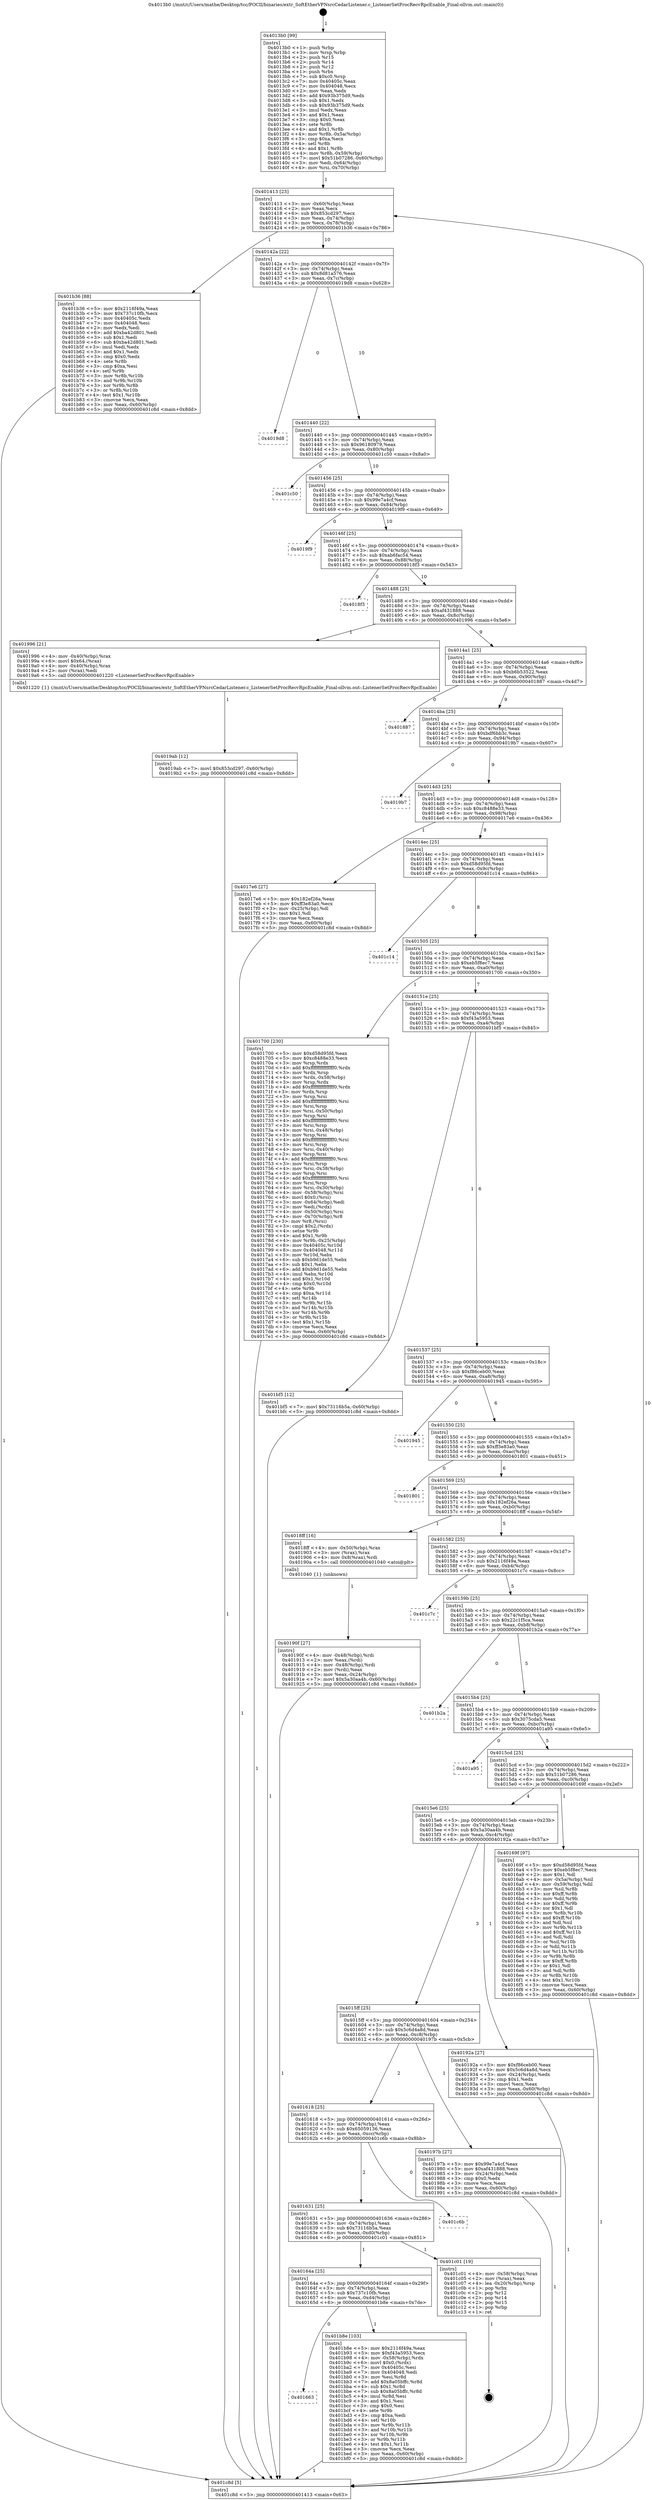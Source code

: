 digraph "0x4013b0" {
  label = "0x4013b0 (/mnt/c/Users/mathe/Desktop/tcc/POCII/binaries/extr_SoftEtherVPNsrcCedarListener.c_ListenerSetProcRecvRpcEnable_Final-ollvm.out::main(0))"
  labelloc = "t"
  node[shape=record]

  Entry [label="",width=0.3,height=0.3,shape=circle,fillcolor=black,style=filled]
  "0x401413" [label="{
     0x401413 [23]\l
     | [instrs]\l
     &nbsp;&nbsp;0x401413 \<+3\>: mov -0x60(%rbp),%eax\l
     &nbsp;&nbsp;0x401416 \<+2\>: mov %eax,%ecx\l
     &nbsp;&nbsp;0x401418 \<+6\>: sub $0x853cd297,%ecx\l
     &nbsp;&nbsp;0x40141e \<+3\>: mov %eax,-0x74(%rbp)\l
     &nbsp;&nbsp;0x401421 \<+3\>: mov %ecx,-0x78(%rbp)\l
     &nbsp;&nbsp;0x401424 \<+6\>: je 0000000000401b36 \<main+0x786\>\l
  }"]
  "0x401b36" [label="{
     0x401b36 [88]\l
     | [instrs]\l
     &nbsp;&nbsp;0x401b36 \<+5\>: mov $0x2116f49a,%eax\l
     &nbsp;&nbsp;0x401b3b \<+5\>: mov $0x737c10fb,%ecx\l
     &nbsp;&nbsp;0x401b40 \<+7\>: mov 0x40405c,%edx\l
     &nbsp;&nbsp;0x401b47 \<+7\>: mov 0x404048,%esi\l
     &nbsp;&nbsp;0x401b4e \<+2\>: mov %edx,%edi\l
     &nbsp;&nbsp;0x401b50 \<+6\>: add $0xba42d801,%edi\l
     &nbsp;&nbsp;0x401b56 \<+3\>: sub $0x1,%edi\l
     &nbsp;&nbsp;0x401b59 \<+6\>: sub $0xba42d801,%edi\l
     &nbsp;&nbsp;0x401b5f \<+3\>: imul %edi,%edx\l
     &nbsp;&nbsp;0x401b62 \<+3\>: and $0x1,%edx\l
     &nbsp;&nbsp;0x401b65 \<+3\>: cmp $0x0,%edx\l
     &nbsp;&nbsp;0x401b68 \<+4\>: sete %r8b\l
     &nbsp;&nbsp;0x401b6c \<+3\>: cmp $0xa,%esi\l
     &nbsp;&nbsp;0x401b6f \<+4\>: setl %r9b\l
     &nbsp;&nbsp;0x401b73 \<+3\>: mov %r8b,%r10b\l
     &nbsp;&nbsp;0x401b76 \<+3\>: and %r9b,%r10b\l
     &nbsp;&nbsp;0x401b79 \<+3\>: xor %r9b,%r8b\l
     &nbsp;&nbsp;0x401b7c \<+3\>: or %r8b,%r10b\l
     &nbsp;&nbsp;0x401b7f \<+4\>: test $0x1,%r10b\l
     &nbsp;&nbsp;0x401b83 \<+3\>: cmovne %ecx,%eax\l
     &nbsp;&nbsp;0x401b86 \<+3\>: mov %eax,-0x60(%rbp)\l
     &nbsp;&nbsp;0x401b89 \<+5\>: jmp 0000000000401c8d \<main+0x8dd\>\l
  }"]
  "0x40142a" [label="{
     0x40142a [22]\l
     | [instrs]\l
     &nbsp;&nbsp;0x40142a \<+5\>: jmp 000000000040142f \<main+0x7f\>\l
     &nbsp;&nbsp;0x40142f \<+3\>: mov -0x74(%rbp),%eax\l
     &nbsp;&nbsp;0x401432 \<+5\>: sub $0x8d81a576,%eax\l
     &nbsp;&nbsp;0x401437 \<+3\>: mov %eax,-0x7c(%rbp)\l
     &nbsp;&nbsp;0x40143a \<+6\>: je 00000000004019d8 \<main+0x628\>\l
  }"]
  Exit [label="",width=0.3,height=0.3,shape=circle,fillcolor=black,style=filled,peripheries=2]
  "0x4019d8" [label="{
     0x4019d8\l
  }", style=dashed]
  "0x401440" [label="{
     0x401440 [22]\l
     | [instrs]\l
     &nbsp;&nbsp;0x401440 \<+5\>: jmp 0000000000401445 \<main+0x95\>\l
     &nbsp;&nbsp;0x401445 \<+3\>: mov -0x74(%rbp),%eax\l
     &nbsp;&nbsp;0x401448 \<+5\>: sub $0x96180979,%eax\l
     &nbsp;&nbsp;0x40144d \<+3\>: mov %eax,-0x80(%rbp)\l
     &nbsp;&nbsp;0x401450 \<+6\>: je 0000000000401c50 \<main+0x8a0\>\l
  }"]
  "0x401663" [label="{
     0x401663\l
  }", style=dashed]
  "0x401c50" [label="{
     0x401c50\l
  }", style=dashed]
  "0x401456" [label="{
     0x401456 [25]\l
     | [instrs]\l
     &nbsp;&nbsp;0x401456 \<+5\>: jmp 000000000040145b \<main+0xab\>\l
     &nbsp;&nbsp;0x40145b \<+3\>: mov -0x74(%rbp),%eax\l
     &nbsp;&nbsp;0x40145e \<+5\>: sub $0x99e7a4cf,%eax\l
     &nbsp;&nbsp;0x401463 \<+6\>: mov %eax,-0x84(%rbp)\l
     &nbsp;&nbsp;0x401469 \<+6\>: je 00000000004019f9 \<main+0x649\>\l
  }"]
  "0x401b8e" [label="{
     0x401b8e [103]\l
     | [instrs]\l
     &nbsp;&nbsp;0x401b8e \<+5\>: mov $0x2116f49a,%eax\l
     &nbsp;&nbsp;0x401b93 \<+5\>: mov $0xf43a5953,%ecx\l
     &nbsp;&nbsp;0x401b98 \<+4\>: mov -0x58(%rbp),%rdx\l
     &nbsp;&nbsp;0x401b9c \<+6\>: movl $0x0,(%rdx)\l
     &nbsp;&nbsp;0x401ba2 \<+7\>: mov 0x40405c,%esi\l
     &nbsp;&nbsp;0x401ba9 \<+7\>: mov 0x404048,%edi\l
     &nbsp;&nbsp;0x401bb0 \<+3\>: mov %esi,%r8d\l
     &nbsp;&nbsp;0x401bb3 \<+7\>: add $0x8a05bffc,%r8d\l
     &nbsp;&nbsp;0x401bba \<+4\>: sub $0x1,%r8d\l
     &nbsp;&nbsp;0x401bbe \<+7\>: sub $0x8a05bffc,%r8d\l
     &nbsp;&nbsp;0x401bc5 \<+4\>: imul %r8d,%esi\l
     &nbsp;&nbsp;0x401bc9 \<+3\>: and $0x1,%esi\l
     &nbsp;&nbsp;0x401bcc \<+3\>: cmp $0x0,%esi\l
     &nbsp;&nbsp;0x401bcf \<+4\>: sete %r9b\l
     &nbsp;&nbsp;0x401bd3 \<+3\>: cmp $0xa,%edi\l
     &nbsp;&nbsp;0x401bd6 \<+4\>: setl %r10b\l
     &nbsp;&nbsp;0x401bda \<+3\>: mov %r9b,%r11b\l
     &nbsp;&nbsp;0x401bdd \<+3\>: and %r10b,%r11b\l
     &nbsp;&nbsp;0x401be0 \<+3\>: xor %r10b,%r9b\l
     &nbsp;&nbsp;0x401be3 \<+3\>: or %r9b,%r11b\l
     &nbsp;&nbsp;0x401be6 \<+4\>: test $0x1,%r11b\l
     &nbsp;&nbsp;0x401bea \<+3\>: cmovne %ecx,%eax\l
     &nbsp;&nbsp;0x401bed \<+3\>: mov %eax,-0x60(%rbp)\l
     &nbsp;&nbsp;0x401bf0 \<+5\>: jmp 0000000000401c8d \<main+0x8dd\>\l
  }"]
  "0x4019f9" [label="{
     0x4019f9\l
  }", style=dashed]
  "0x40146f" [label="{
     0x40146f [25]\l
     | [instrs]\l
     &nbsp;&nbsp;0x40146f \<+5\>: jmp 0000000000401474 \<main+0xc4\>\l
     &nbsp;&nbsp;0x401474 \<+3\>: mov -0x74(%rbp),%eax\l
     &nbsp;&nbsp;0x401477 \<+5\>: sub $0xab6fac54,%eax\l
     &nbsp;&nbsp;0x40147c \<+6\>: mov %eax,-0x88(%rbp)\l
     &nbsp;&nbsp;0x401482 \<+6\>: je 00000000004018f3 \<main+0x543\>\l
  }"]
  "0x40164a" [label="{
     0x40164a [25]\l
     | [instrs]\l
     &nbsp;&nbsp;0x40164a \<+5\>: jmp 000000000040164f \<main+0x29f\>\l
     &nbsp;&nbsp;0x40164f \<+3\>: mov -0x74(%rbp),%eax\l
     &nbsp;&nbsp;0x401652 \<+5\>: sub $0x737c10fb,%eax\l
     &nbsp;&nbsp;0x401657 \<+6\>: mov %eax,-0xd4(%rbp)\l
     &nbsp;&nbsp;0x40165d \<+6\>: je 0000000000401b8e \<main+0x7de\>\l
  }"]
  "0x4018f3" [label="{
     0x4018f3\l
  }", style=dashed]
  "0x401488" [label="{
     0x401488 [25]\l
     | [instrs]\l
     &nbsp;&nbsp;0x401488 \<+5\>: jmp 000000000040148d \<main+0xdd\>\l
     &nbsp;&nbsp;0x40148d \<+3\>: mov -0x74(%rbp),%eax\l
     &nbsp;&nbsp;0x401490 \<+5\>: sub $0xaf431888,%eax\l
     &nbsp;&nbsp;0x401495 \<+6\>: mov %eax,-0x8c(%rbp)\l
     &nbsp;&nbsp;0x40149b \<+6\>: je 0000000000401996 \<main+0x5e6\>\l
  }"]
  "0x401c01" [label="{
     0x401c01 [19]\l
     | [instrs]\l
     &nbsp;&nbsp;0x401c01 \<+4\>: mov -0x58(%rbp),%rax\l
     &nbsp;&nbsp;0x401c05 \<+2\>: mov (%rax),%eax\l
     &nbsp;&nbsp;0x401c07 \<+4\>: lea -0x20(%rbp),%rsp\l
     &nbsp;&nbsp;0x401c0b \<+1\>: pop %rbx\l
     &nbsp;&nbsp;0x401c0c \<+2\>: pop %r12\l
     &nbsp;&nbsp;0x401c0e \<+2\>: pop %r14\l
     &nbsp;&nbsp;0x401c10 \<+2\>: pop %r15\l
     &nbsp;&nbsp;0x401c12 \<+1\>: pop %rbp\l
     &nbsp;&nbsp;0x401c13 \<+1\>: ret\l
  }"]
  "0x401996" [label="{
     0x401996 [21]\l
     | [instrs]\l
     &nbsp;&nbsp;0x401996 \<+4\>: mov -0x40(%rbp),%rax\l
     &nbsp;&nbsp;0x40199a \<+6\>: movl $0x64,(%rax)\l
     &nbsp;&nbsp;0x4019a0 \<+4\>: mov -0x40(%rbp),%rax\l
     &nbsp;&nbsp;0x4019a4 \<+2\>: mov (%rax),%edi\l
     &nbsp;&nbsp;0x4019a6 \<+5\>: call 0000000000401220 \<ListenerSetProcRecvRpcEnable\>\l
     | [calls]\l
     &nbsp;&nbsp;0x401220 \{1\} (/mnt/c/Users/mathe/Desktop/tcc/POCII/binaries/extr_SoftEtherVPNsrcCedarListener.c_ListenerSetProcRecvRpcEnable_Final-ollvm.out::ListenerSetProcRecvRpcEnable)\l
  }"]
  "0x4014a1" [label="{
     0x4014a1 [25]\l
     | [instrs]\l
     &nbsp;&nbsp;0x4014a1 \<+5\>: jmp 00000000004014a6 \<main+0xf6\>\l
     &nbsp;&nbsp;0x4014a6 \<+3\>: mov -0x74(%rbp),%eax\l
     &nbsp;&nbsp;0x4014a9 \<+5\>: sub $0xb6b53522,%eax\l
     &nbsp;&nbsp;0x4014ae \<+6\>: mov %eax,-0x90(%rbp)\l
     &nbsp;&nbsp;0x4014b4 \<+6\>: je 0000000000401887 \<main+0x4d7\>\l
  }"]
  "0x401631" [label="{
     0x401631 [25]\l
     | [instrs]\l
     &nbsp;&nbsp;0x401631 \<+5\>: jmp 0000000000401636 \<main+0x286\>\l
     &nbsp;&nbsp;0x401636 \<+3\>: mov -0x74(%rbp),%eax\l
     &nbsp;&nbsp;0x401639 \<+5\>: sub $0x73116b5a,%eax\l
     &nbsp;&nbsp;0x40163e \<+6\>: mov %eax,-0xd0(%rbp)\l
     &nbsp;&nbsp;0x401644 \<+6\>: je 0000000000401c01 \<main+0x851\>\l
  }"]
  "0x401887" [label="{
     0x401887\l
  }", style=dashed]
  "0x4014ba" [label="{
     0x4014ba [25]\l
     | [instrs]\l
     &nbsp;&nbsp;0x4014ba \<+5\>: jmp 00000000004014bf \<main+0x10f\>\l
     &nbsp;&nbsp;0x4014bf \<+3\>: mov -0x74(%rbp),%eax\l
     &nbsp;&nbsp;0x4014c2 \<+5\>: sub $0xbdf6bb3c,%eax\l
     &nbsp;&nbsp;0x4014c7 \<+6\>: mov %eax,-0x94(%rbp)\l
     &nbsp;&nbsp;0x4014cd \<+6\>: je 00000000004019b7 \<main+0x607\>\l
  }"]
  "0x401c6b" [label="{
     0x401c6b\l
  }", style=dashed]
  "0x4019b7" [label="{
     0x4019b7\l
  }", style=dashed]
  "0x4014d3" [label="{
     0x4014d3 [25]\l
     | [instrs]\l
     &nbsp;&nbsp;0x4014d3 \<+5\>: jmp 00000000004014d8 \<main+0x128\>\l
     &nbsp;&nbsp;0x4014d8 \<+3\>: mov -0x74(%rbp),%eax\l
     &nbsp;&nbsp;0x4014db \<+5\>: sub $0xc8488e33,%eax\l
     &nbsp;&nbsp;0x4014e0 \<+6\>: mov %eax,-0x98(%rbp)\l
     &nbsp;&nbsp;0x4014e6 \<+6\>: je 00000000004017e6 \<main+0x436\>\l
  }"]
  "0x4019ab" [label="{
     0x4019ab [12]\l
     | [instrs]\l
     &nbsp;&nbsp;0x4019ab \<+7\>: movl $0x853cd297,-0x60(%rbp)\l
     &nbsp;&nbsp;0x4019b2 \<+5\>: jmp 0000000000401c8d \<main+0x8dd\>\l
  }"]
  "0x4017e6" [label="{
     0x4017e6 [27]\l
     | [instrs]\l
     &nbsp;&nbsp;0x4017e6 \<+5\>: mov $0x182ef26a,%eax\l
     &nbsp;&nbsp;0x4017eb \<+5\>: mov $0xff3e83a0,%ecx\l
     &nbsp;&nbsp;0x4017f0 \<+3\>: mov -0x25(%rbp),%dl\l
     &nbsp;&nbsp;0x4017f3 \<+3\>: test $0x1,%dl\l
     &nbsp;&nbsp;0x4017f6 \<+3\>: cmovne %ecx,%eax\l
     &nbsp;&nbsp;0x4017f9 \<+3\>: mov %eax,-0x60(%rbp)\l
     &nbsp;&nbsp;0x4017fc \<+5\>: jmp 0000000000401c8d \<main+0x8dd\>\l
  }"]
  "0x4014ec" [label="{
     0x4014ec [25]\l
     | [instrs]\l
     &nbsp;&nbsp;0x4014ec \<+5\>: jmp 00000000004014f1 \<main+0x141\>\l
     &nbsp;&nbsp;0x4014f1 \<+3\>: mov -0x74(%rbp),%eax\l
     &nbsp;&nbsp;0x4014f4 \<+5\>: sub $0xd58d95fd,%eax\l
     &nbsp;&nbsp;0x4014f9 \<+6\>: mov %eax,-0x9c(%rbp)\l
     &nbsp;&nbsp;0x4014ff \<+6\>: je 0000000000401c14 \<main+0x864\>\l
  }"]
  "0x401618" [label="{
     0x401618 [25]\l
     | [instrs]\l
     &nbsp;&nbsp;0x401618 \<+5\>: jmp 000000000040161d \<main+0x26d\>\l
     &nbsp;&nbsp;0x40161d \<+3\>: mov -0x74(%rbp),%eax\l
     &nbsp;&nbsp;0x401620 \<+5\>: sub $0x65059136,%eax\l
     &nbsp;&nbsp;0x401625 \<+6\>: mov %eax,-0xcc(%rbp)\l
     &nbsp;&nbsp;0x40162b \<+6\>: je 0000000000401c6b \<main+0x8bb\>\l
  }"]
  "0x401c14" [label="{
     0x401c14\l
  }", style=dashed]
  "0x401505" [label="{
     0x401505 [25]\l
     | [instrs]\l
     &nbsp;&nbsp;0x401505 \<+5\>: jmp 000000000040150a \<main+0x15a\>\l
     &nbsp;&nbsp;0x40150a \<+3\>: mov -0x74(%rbp),%eax\l
     &nbsp;&nbsp;0x40150d \<+5\>: sub $0xeb5f8ec7,%eax\l
     &nbsp;&nbsp;0x401512 \<+6\>: mov %eax,-0xa0(%rbp)\l
     &nbsp;&nbsp;0x401518 \<+6\>: je 0000000000401700 \<main+0x350\>\l
  }"]
  "0x40197b" [label="{
     0x40197b [27]\l
     | [instrs]\l
     &nbsp;&nbsp;0x40197b \<+5\>: mov $0x99e7a4cf,%eax\l
     &nbsp;&nbsp;0x401980 \<+5\>: mov $0xaf431888,%ecx\l
     &nbsp;&nbsp;0x401985 \<+3\>: mov -0x24(%rbp),%edx\l
     &nbsp;&nbsp;0x401988 \<+3\>: cmp $0x0,%edx\l
     &nbsp;&nbsp;0x40198b \<+3\>: cmove %ecx,%eax\l
     &nbsp;&nbsp;0x40198e \<+3\>: mov %eax,-0x60(%rbp)\l
     &nbsp;&nbsp;0x401991 \<+5\>: jmp 0000000000401c8d \<main+0x8dd\>\l
  }"]
  "0x401700" [label="{
     0x401700 [230]\l
     | [instrs]\l
     &nbsp;&nbsp;0x401700 \<+5\>: mov $0xd58d95fd,%eax\l
     &nbsp;&nbsp;0x401705 \<+5\>: mov $0xc8488e33,%ecx\l
     &nbsp;&nbsp;0x40170a \<+3\>: mov %rsp,%rdx\l
     &nbsp;&nbsp;0x40170d \<+4\>: add $0xfffffffffffffff0,%rdx\l
     &nbsp;&nbsp;0x401711 \<+3\>: mov %rdx,%rsp\l
     &nbsp;&nbsp;0x401714 \<+4\>: mov %rdx,-0x58(%rbp)\l
     &nbsp;&nbsp;0x401718 \<+3\>: mov %rsp,%rdx\l
     &nbsp;&nbsp;0x40171b \<+4\>: add $0xfffffffffffffff0,%rdx\l
     &nbsp;&nbsp;0x40171f \<+3\>: mov %rdx,%rsp\l
     &nbsp;&nbsp;0x401722 \<+3\>: mov %rsp,%rsi\l
     &nbsp;&nbsp;0x401725 \<+4\>: add $0xfffffffffffffff0,%rsi\l
     &nbsp;&nbsp;0x401729 \<+3\>: mov %rsi,%rsp\l
     &nbsp;&nbsp;0x40172c \<+4\>: mov %rsi,-0x50(%rbp)\l
     &nbsp;&nbsp;0x401730 \<+3\>: mov %rsp,%rsi\l
     &nbsp;&nbsp;0x401733 \<+4\>: add $0xfffffffffffffff0,%rsi\l
     &nbsp;&nbsp;0x401737 \<+3\>: mov %rsi,%rsp\l
     &nbsp;&nbsp;0x40173a \<+4\>: mov %rsi,-0x48(%rbp)\l
     &nbsp;&nbsp;0x40173e \<+3\>: mov %rsp,%rsi\l
     &nbsp;&nbsp;0x401741 \<+4\>: add $0xfffffffffffffff0,%rsi\l
     &nbsp;&nbsp;0x401745 \<+3\>: mov %rsi,%rsp\l
     &nbsp;&nbsp;0x401748 \<+4\>: mov %rsi,-0x40(%rbp)\l
     &nbsp;&nbsp;0x40174c \<+3\>: mov %rsp,%rsi\l
     &nbsp;&nbsp;0x40174f \<+4\>: add $0xfffffffffffffff0,%rsi\l
     &nbsp;&nbsp;0x401753 \<+3\>: mov %rsi,%rsp\l
     &nbsp;&nbsp;0x401756 \<+4\>: mov %rsi,-0x38(%rbp)\l
     &nbsp;&nbsp;0x40175a \<+3\>: mov %rsp,%rsi\l
     &nbsp;&nbsp;0x40175d \<+4\>: add $0xfffffffffffffff0,%rsi\l
     &nbsp;&nbsp;0x401761 \<+3\>: mov %rsi,%rsp\l
     &nbsp;&nbsp;0x401764 \<+4\>: mov %rsi,-0x30(%rbp)\l
     &nbsp;&nbsp;0x401768 \<+4\>: mov -0x58(%rbp),%rsi\l
     &nbsp;&nbsp;0x40176c \<+6\>: movl $0x0,(%rsi)\l
     &nbsp;&nbsp;0x401772 \<+3\>: mov -0x64(%rbp),%edi\l
     &nbsp;&nbsp;0x401775 \<+2\>: mov %edi,(%rdx)\l
     &nbsp;&nbsp;0x401777 \<+4\>: mov -0x50(%rbp),%rsi\l
     &nbsp;&nbsp;0x40177b \<+4\>: mov -0x70(%rbp),%r8\l
     &nbsp;&nbsp;0x40177f \<+3\>: mov %r8,(%rsi)\l
     &nbsp;&nbsp;0x401782 \<+3\>: cmpl $0x2,(%rdx)\l
     &nbsp;&nbsp;0x401785 \<+4\>: setne %r9b\l
     &nbsp;&nbsp;0x401789 \<+4\>: and $0x1,%r9b\l
     &nbsp;&nbsp;0x40178d \<+4\>: mov %r9b,-0x25(%rbp)\l
     &nbsp;&nbsp;0x401791 \<+8\>: mov 0x40405c,%r10d\l
     &nbsp;&nbsp;0x401799 \<+8\>: mov 0x404048,%r11d\l
     &nbsp;&nbsp;0x4017a1 \<+3\>: mov %r10d,%ebx\l
     &nbsp;&nbsp;0x4017a4 \<+6\>: sub $0xb9d1de55,%ebx\l
     &nbsp;&nbsp;0x4017aa \<+3\>: sub $0x1,%ebx\l
     &nbsp;&nbsp;0x4017ad \<+6\>: add $0xb9d1de55,%ebx\l
     &nbsp;&nbsp;0x4017b3 \<+4\>: imul %ebx,%r10d\l
     &nbsp;&nbsp;0x4017b7 \<+4\>: and $0x1,%r10d\l
     &nbsp;&nbsp;0x4017bb \<+4\>: cmp $0x0,%r10d\l
     &nbsp;&nbsp;0x4017bf \<+4\>: sete %r9b\l
     &nbsp;&nbsp;0x4017c3 \<+4\>: cmp $0xa,%r11d\l
     &nbsp;&nbsp;0x4017c7 \<+4\>: setl %r14b\l
     &nbsp;&nbsp;0x4017cb \<+3\>: mov %r9b,%r15b\l
     &nbsp;&nbsp;0x4017ce \<+3\>: and %r14b,%r15b\l
     &nbsp;&nbsp;0x4017d1 \<+3\>: xor %r14b,%r9b\l
     &nbsp;&nbsp;0x4017d4 \<+3\>: or %r9b,%r15b\l
     &nbsp;&nbsp;0x4017d7 \<+4\>: test $0x1,%r15b\l
     &nbsp;&nbsp;0x4017db \<+3\>: cmovne %ecx,%eax\l
     &nbsp;&nbsp;0x4017de \<+3\>: mov %eax,-0x60(%rbp)\l
     &nbsp;&nbsp;0x4017e1 \<+5\>: jmp 0000000000401c8d \<main+0x8dd\>\l
  }"]
  "0x40151e" [label="{
     0x40151e [25]\l
     | [instrs]\l
     &nbsp;&nbsp;0x40151e \<+5\>: jmp 0000000000401523 \<main+0x173\>\l
     &nbsp;&nbsp;0x401523 \<+3\>: mov -0x74(%rbp),%eax\l
     &nbsp;&nbsp;0x401526 \<+5\>: sub $0xf43a5953,%eax\l
     &nbsp;&nbsp;0x40152b \<+6\>: mov %eax,-0xa4(%rbp)\l
     &nbsp;&nbsp;0x401531 \<+6\>: je 0000000000401bf5 \<main+0x845\>\l
  }"]
  "0x4015ff" [label="{
     0x4015ff [25]\l
     | [instrs]\l
     &nbsp;&nbsp;0x4015ff \<+5\>: jmp 0000000000401604 \<main+0x254\>\l
     &nbsp;&nbsp;0x401604 \<+3\>: mov -0x74(%rbp),%eax\l
     &nbsp;&nbsp;0x401607 \<+5\>: sub $0x5c6d4a8d,%eax\l
     &nbsp;&nbsp;0x40160c \<+6\>: mov %eax,-0xc8(%rbp)\l
     &nbsp;&nbsp;0x401612 \<+6\>: je 000000000040197b \<main+0x5cb\>\l
  }"]
  "0x401bf5" [label="{
     0x401bf5 [12]\l
     | [instrs]\l
     &nbsp;&nbsp;0x401bf5 \<+7\>: movl $0x73116b5a,-0x60(%rbp)\l
     &nbsp;&nbsp;0x401bfc \<+5\>: jmp 0000000000401c8d \<main+0x8dd\>\l
  }"]
  "0x401537" [label="{
     0x401537 [25]\l
     | [instrs]\l
     &nbsp;&nbsp;0x401537 \<+5\>: jmp 000000000040153c \<main+0x18c\>\l
     &nbsp;&nbsp;0x40153c \<+3\>: mov -0x74(%rbp),%eax\l
     &nbsp;&nbsp;0x40153f \<+5\>: sub $0xf86ceb00,%eax\l
     &nbsp;&nbsp;0x401544 \<+6\>: mov %eax,-0xa8(%rbp)\l
     &nbsp;&nbsp;0x40154a \<+6\>: je 0000000000401945 \<main+0x595\>\l
  }"]
  "0x40192a" [label="{
     0x40192a [27]\l
     | [instrs]\l
     &nbsp;&nbsp;0x40192a \<+5\>: mov $0xf86ceb00,%eax\l
     &nbsp;&nbsp;0x40192f \<+5\>: mov $0x5c6d4a8d,%ecx\l
     &nbsp;&nbsp;0x401934 \<+3\>: mov -0x24(%rbp),%edx\l
     &nbsp;&nbsp;0x401937 \<+3\>: cmp $0x1,%edx\l
     &nbsp;&nbsp;0x40193a \<+3\>: cmovl %ecx,%eax\l
     &nbsp;&nbsp;0x40193d \<+3\>: mov %eax,-0x60(%rbp)\l
     &nbsp;&nbsp;0x401940 \<+5\>: jmp 0000000000401c8d \<main+0x8dd\>\l
  }"]
  "0x401945" [label="{
     0x401945\l
  }", style=dashed]
  "0x401550" [label="{
     0x401550 [25]\l
     | [instrs]\l
     &nbsp;&nbsp;0x401550 \<+5\>: jmp 0000000000401555 \<main+0x1a5\>\l
     &nbsp;&nbsp;0x401555 \<+3\>: mov -0x74(%rbp),%eax\l
     &nbsp;&nbsp;0x401558 \<+5\>: sub $0xff3e83a0,%eax\l
     &nbsp;&nbsp;0x40155d \<+6\>: mov %eax,-0xac(%rbp)\l
     &nbsp;&nbsp;0x401563 \<+6\>: je 0000000000401801 \<main+0x451\>\l
  }"]
  "0x40190f" [label="{
     0x40190f [27]\l
     | [instrs]\l
     &nbsp;&nbsp;0x40190f \<+4\>: mov -0x48(%rbp),%rdi\l
     &nbsp;&nbsp;0x401913 \<+2\>: mov %eax,(%rdi)\l
     &nbsp;&nbsp;0x401915 \<+4\>: mov -0x48(%rbp),%rdi\l
     &nbsp;&nbsp;0x401919 \<+2\>: mov (%rdi),%eax\l
     &nbsp;&nbsp;0x40191b \<+3\>: mov %eax,-0x24(%rbp)\l
     &nbsp;&nbsp;0x40191e \<+7\>: movl $0x5a30aa4b,-0x60(%rbp)\l
     &nbsp;&nbsp;0x401925 \<+5\>: jmp 0000000000401c8d \<main+0x8dd\>\l
  }"]
  "0x401801" [label="{
     0x401801\l
  }", style=dashed]
  "0x401569" [label="{
     0x401569 [25]\l
     | [instrs]\l
     &nbsp;&nbsp;0x401569 \<+5\>: jmp 000000000040156e \<main+0x1be\>\l
     &nbsp;&nbsp;0x40156e \<+3\>: mov -0x74(%rbp),%eax\l
     &nbsp;&nbsp;0x401571 \<+5\>: sub $0x182ef26a,%eax\l
     &nbsp;&nbsp;0x401576 \<+6\>: mov %eax,-0xb0(%rbp)\l
     &nbsp;&nbsp;0x40157c \<+6\>: je 00000000004018ff \<main+0x54f\>\l
  }"]
  "0x4013b0" [label="{
     0x4013b0 [99]\l
     | [instrs]\l
     &nbsp;&nbsp;0x4013b0 \<+1\>: push %rbp\l
     &nbsp;&nbsp;0x4013b1 \<+3\>: mov %rsp,%rbp\l
     &nbsp;&nbsp;0x4013b4 \<+2\>: push %r15\l
     &nbsp;&nbsp;0x4013b6 \<+2\>: push %r14\l
     &nbsp;&nbsp;0x4013b8 \<+2\>: push %r12\l
     &nbsp;&nbsp;0x4013ba \<+1\>: push %rbx\l
     &nbsp;&nbsp;0x4013bb \<+7\>: sub $0xc0,%rsp\l
     &nbsp;&nbsp;0x4013c2 \<+7\>: mov 0x40405c,%eax\l
     &nbsp;&nbsp;0x4013c9 \<+7\>: mov 0x404048,%ecx\l
     &nbsp;&nbsp;0x4013d0 \<+2\>: mov %eax,%edx\l
     &nbsp;&nbsp;0x4013d2 \<+6\>: add $0x93b375d9,%edx\l
     &nbsp;&nbsp;0x4013d8 \<+3\>: sub $0x1,%edx\l
     &nbsp;&nbsp;0x4013db \<+6\>: sub $0x93b375d9,%edx\l
     &nbsp;&nbsp;0x4013e1 \<+3\>: imul %edx,%eax\l
     &nbsp;&nbsp;0x4013e4 \<+3\>: and $0x1,%eax\l
     &nbsp;&nbsp;0x4013e7 \<+3\>: cmp $0x0,%eax\l
     &nbsp;&nbsp;0x4013ea \<+4\>: sete %r8b\l
     &nbsp;&nbsp;0x4013ee \<+4\>: and $0x1,%r8b\l
     &nbsp;&nbsp;0x4013f2 \<+4\>: mov %r8b,-0x5a(%rbp)\l
     &nbsp;&nbsp;0x4013f6 \<+3\>: cmp $0xa,%ecx\l
     &nbsp;&nbsp;0x4013f9 \<+4\>: setl %r8b\l
     &nbsp;&nbsp;0x4013fd \<+4\>: and $0x1,%r8b\l
     &nbsp;&nbsp;0x401401 \<+4\>: mov %r8b,-0x59(%rbp)\l
     &nbsp;&nbsp;0x401405 \<+7\>: movl $0x51b07286,-0x60(%rbp)\l
     &nbsp;&nbsp;0x40140c \<+3\>: mov %edi,-0x64(%rbp)\l
     &nbsp;&nbsp;0x40140f \<+4\>: mov %rsi,-0x70(%rbp)\l
  }"]
  "0x4018ff" [label="{
     0x4018ff [16]\l
     | [instrs]\l
     &nbsp;&nbsp;0x4018ff \<+4\>: mov -0x50(%rbp),%rax\l
     &nbsp;&nbsp;0x401903 \<+3\>: mov (%rax),%rax\l
     &nbsp;&nbsp;0x401906 \<+4\>: mov 0x8(%rax),%rdi\l
     &nbsp;&nbsp;0x40190a \<+5\>: call 0000000000401040 \<atoi@plt\>\l
     | [calls]\l
     &nbsp;&nbsp;0x401040 \{1\} (unknown)\l
  }"]
  "0x401582" [label="{
     0x401582 [25]\l
     | [instrs]\l
     &nbsp;&nbsp;0x401582 \<+5\>: jmp 0000000000401587 \<main+0x1d7\>\l
     &nbsp;&nbsp;0x401587 \<+3\>: mov -0x74(%rbp),%eax\l
     &nbsp;&nbsp;0x40158a \<+5\>: sub $0x2116f49a,%eax\l
     &nbsp;&nbsp;0x40158f \<+6\>: mov %eax,-0xb4(%rbp)\l
     &nbsp;&nbsp;0x401595 \<+6\>: je 0000000000401c7c \<main+0x8cc\>\l
  }"]
  "0x401c8d" [label="{
     0x401c8d [5]\l
     | [instrs]\l
     &nbsp;&nbsp;0x401c8d \<+5\>: jmp 0000000000401413 \<main+0x63\>\l
  }"]
  "0x401c7c" [label="{
     0x401c7c\l
  }", style=dashed]
  "0x40159b" [label="{
     0x40159b [25]\l
     | [instrs]\l
     &nbsp;&nbsp;0x40159b \<+5\>: jmp 00000000004015a0 \<main+0x1f0\>\l
     &nbsp;&nbsp;0x4015a0 \<+3\>: mov -0x74(%rbp),%eax\l
     &nbsp;&nbsp;0x4015a3 \<+5\>: sub $0x22c1f5ca,%eax\l
     &nbsp;&nbsp;0x4015a8 \<+6\>: mov %eax,-0xb8(%rbp)\l
     &nbsp;&nbsp;0x4015ae \<+6\>: je 0000000000401b2a \<main+0x77a\>\l
  }"]
  "0x4015e6" [label="{
     0x4015e6 [25]\l
     | [instrs]\l
     &nbsp;&nbsp;0x4015e6 \<+5\>: jmp 00000000004015eb \<main+0x23b\>\l
     &nbsp;&nbsp;0x4015eb \<+3\>: mov -0x74(%rbp),%eax\l
     &nbsp;&nbsp;0x4015ee \<+5\>: sub $0x5a30aa4b,%eax\l
     &nbsp;&nbsp;0x4015f3 \<+6\>: mov %eax,-0xc4(%rbp)\l
     &nbsp;&nbsp;0x4015f9 \<+6\>: je 000000000040192a \<main+0x57a\>\l
  }"]
  "0x401b2a" [label="{
     0x401b2a\l
  }", style=dashed]
  "0x4015b4" [label="{
     0x4015b4 [25]\l
     | [instrs]\l
     &nbsp;&nbsp;0x4015b4 \<+5\>: jmp 00000000004015b9 \<main+0x209\>\l
     &nbsp;&nbsp;0x4015b9 \<+3\>: mov -0x74(%rbp),%eax\l
     &nbsp;&nbsp;0x4015bc \<+5\>: sub $0x3075cda5,%eax\l
     &nbsp;&nbsp;0x4015c1 \<+6\>: mov %eax,-0xbc(%rbp)\l
     &nbsp;&nbsp;0x4015c7 \<+6\>: je 0000000000401a95 \<main+0x6e5\>\l
  }"]
  "0x40169f" [label="{
     0x40169f [97]\l
     | [instrs]\l
     &nbsp;&nbsp;0x40169f \<+5\>: mov $0xd58d95fd,%eax\l
     &nbsp;&nbsp;0x4016a4 \<+5\>: mov $0xeb5f8ec7,%ecx\l
     &nbsp;&nbsp;0x4016a9 \<+2\>: mov $0x1,%dl\l
     &nbsp;&nbsp;0x4016ab \<+4\>: mov -0x5a(%rbp),%sil\l
     &nbsp;&nbsp;0x4016af \<+4\>: mov -0x59(%rbp),%dil\l
     &nbsp;&nbsp;0x4016b3 \<+3\>: mov %sil,%r8b\l
     &nbsp;&nbsp;0x4016b6 \<+4\>: xor $0xff,%r8b\l
     &nbsp;&nbsp;0x4016ba \<+3\>: mov %dil,%r9b\l
     &nbsp;&nbsp;0x4016bd \<+4\>: xor $0xff,%r9b\l
     &nbsp;&nbsp;0x4016c1 \<+3\>: xor $0x1,%dl\l
     &nbsp;&nbsp;0x4016c4 \<+3\>: mov %r8b,%r10b\l
     &nbsp;&nbsp;0x4016c7 \<+4\>: and $0xff,%r10b\l
     &nbsp;&nbsp;0x4016cb \<+3\>: and %dl,%sil\l
     &nbsp;&nbsp;0x4016ce \<+3\>: mov %r9b,%r11b\l
     &nbsp;&nbsp;0x4016d1 \<+4\>: and $0xff,%r11b\l
     &nbsp;&nbsp;0x4016d5 \<+3\>: and %dl,%dil\l
     &nbsp;&nbsp;0x4016d8 \<+3\>: or %sil,%r10b\l
     &nbsp;&nbsp;0x4016db \<+3\>: or %dil,%r11b\l
     &nbsp;&nbsp;0x4016de \<+3\>: xor %r11b,%r10b\l
     &nbsp;&nbsp;0x4016e1 \<+3\>: or %r9b,%r8b\l
     &nbsp;&nbsp;0x4016e4 \<+4\>: xor $0xff,%r8b\l
     &nbsp;&nbsp;0x4016e8 \<+3\>: or $0x1,%dl\l
     &nbsp;&nbsp;0x4016eb \<+3\>: and %dl,%r8b\l
     &nbsp;&nbsp;0x4016ee \<+3\>: or %r8b,%r10b\l
     &nbsp;&nbsp;0x4016f1 \<+4\>: test $0x1,%r10b\l
     &nbsp;&nbsp;0x4016f5 \<+3\>: cmovne %ecx,%eax\l
     &nbsp;&nbsp;0x4016f8 \<+3\>: mov %eax,-0x60(%rbp)\l
     &nbsp;&nbsp;0x4016fb \<+5\>: jmp 0000000000401c8d \<main+0x8dd\>\l
  }"]
  "0x401a95" [label="{
     0x401a95\l
  }", style=dashed]
  "0x4015cd" [label="{
     0x4015cd [25]\l
     | [instrs]\l
     &nbsp;&nbsp;0x4015cd \<+5\>: jmp 00000000004015d2 \<main+0x222\>\l
     &nbsp;&nbsp;0x4015d2 \<+3\>: mov -0x74(%rbp),%eax\l
     &nbsp;&nbsp;0x4015d5 \<+5\>: sub $0x51b07286,%eax\l
     &nbsp;&nbsp;0x4015da \<+6\>: mov %eax,-0xc0(%rbp)\l
     &nbsp;&nbsp;0x4015e0 \<+6\>: je 000000000040169f \<main+0x2ef\>\l
  }"]
  Entry -> "0x4013b0" [label=" 1"]
  "0x401413" -> "0x401b36" [label=" 1"]
  "0x401413" -> "0x40142a" [label=" 10"]
  "0x401c01" -> Exit [label=" 1"]
  "0x40142a" -> "0x4019d8" [label=" 0"]
  "0x40142a" -> "0x401440" [label=" 10"]
  "0x401bf5" -> "0x401c8d" [label=" 1"]
  "0x401440" -> "0x401c50" [label=" 0"]
  "0x401440" -> "0x401456" [label=" 10"]
  "0x401b8e" -> "0x401c8d" [label=" 1"]
  "0x401456" -> "0x4019f9" [label=" 0"]
  "0x401456" -> "0x40146f" [label=" 10"]
  "0x40164a" -> "0x401663" [label=" 0"]
  "0x40146f" -> "0x4018f3" [label=" 0"]
  "0x40146f" -> "0x401488" [label=" 10"]
  "0x40164a" -> "0x401b8e" [label=" 1"]
  "0x401488" -> "0x401996" [label=" 1"]
  "0x401488" -> "0x4014a1" [label=" 9"]
  "0x401631" -> "0x40164a" [label=" 1"]
  "0x4014a1" -> "0x401887" [label=" 0"]
  "0x4014a1" -> "0x4014ba" [label=" 9"]
  "0x401631" -> "0x401c01" [label=" 1"]
  "0x4014ba" -> "0x4019b7" [label=" 0"]
  "0x4014ba" -> "0x4014d3" [label=" 9"]
  "0x401618" -> "0x401631" [label=" 2"]
  "0x4014d3" -> "0x4017e6" [label=" 1"]
  "0x4014d3" -> "0x4014ec" [label=" 8"]
  "0x401618" -> "0x401c6b" [label=" 0"]
  "0x4014ec" -> "0x401c14" [label=" 0"]
  "0x4014ec" -> "0x401505" [label=" 8"]
  "0x401b36" -> "0x401c8d" [label=" 1"]
  "0x401505" -> "0x401700" [label=" 1"]
  "0x401505" -> "0x40151e" [label=" 7"]
  "0x4019ab" -> "0x401c8d" [label=" 1"]
  "0x40151e" -> "0x401bf5" [label=" 1"]
  "0x40151e" -> "0x401537" [label=" 6"]
  "0x40197b" -> "0x401c8d" [label=" 1"]
  "0x401537" -> "0x401945" [label=" 0"]
  "0x401537" -> "0x401550" [label=" 6"]
  "0x4015ff" -> "0x401618" [label=" 2"]
  "0x401550" -> "0x401801" [label=" 0"]
  "0x401550" -> "0x401569" [label=" 6"]
  "0x401996" -> "0x4019ab" [label=" 1"]
  "0x401569" -> "0x4018ff" [label=" 1"]
  "0x401569" -> "0x401582" [label=" 5"]
  "0x40192a" -> "0x401c8d" [label=" 1"]
  "0x401582" -> "0x401c7c" [label=" 0"]
  "0x401582" -> "0x40159b" [label=" 5"]
  "0x4015e6" -> "0x4015ff" [label=" 3"]
  "0x40159b" -> "0x401b2a" [label=" 0"]
  "0x40159b" -> "0x4015b4" [label=" 5"]
  "0x4015e6" -> "0x40192a" [label=" 1"]
  "0x4015b4" -> "0x401a95" [label=" 0"]
  "0x4015b4" -> "0x4015cd" [label=" 5"]
  "0x4015ff" -> "0x40197b" [label=" 1"]
  "0x4015cd" -> "0x40169f" [label=" 1"]
  "0x4015cd" -> "0x4015e6" [label=" 4"]
  "0x40169f" -> "0x401c8d" [label=" 1"]
  "0x4013b0" -> "0x401413" [label=" 1"]
  "0x401c8d" -> "0x401413" [label=" 10"]
  "0x401700" -> "0x401c8d" [label=" 1"]
  "0x4017e6" -> "0x401c8d" [label=" 1"]
  "0x4018ff" -> "0x40190f" [label=" 1"]
  "0x40190f" -> "0x401c8d" [label=" 1"]
}
